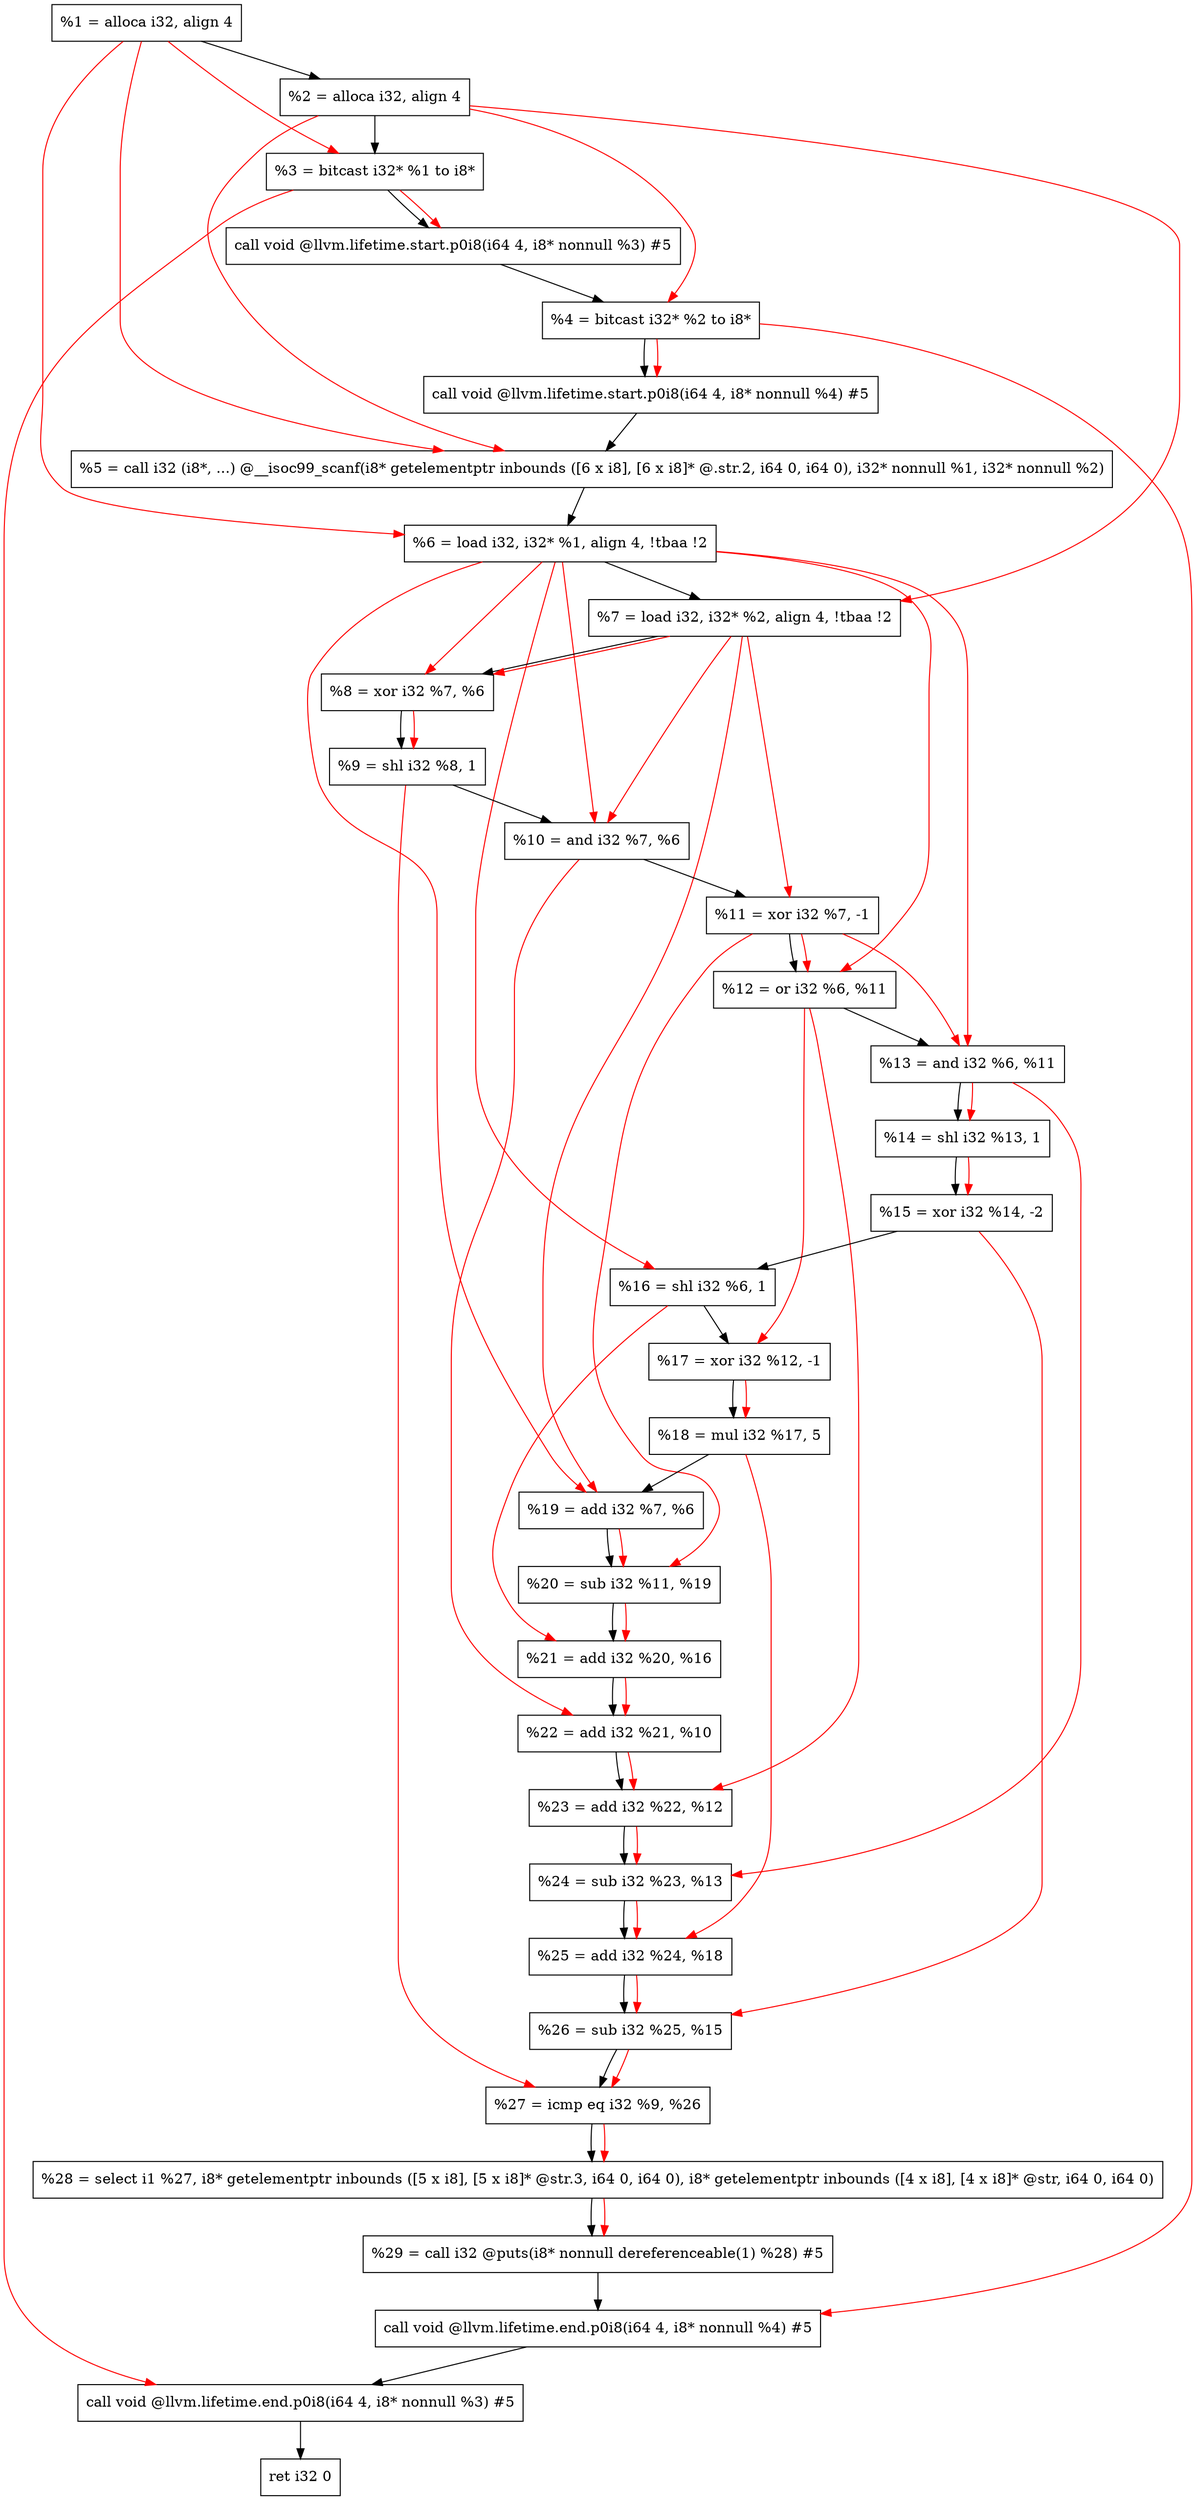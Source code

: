digraph "DFG for'main' function" {
	Node0x1d39a78[shape=record, label="  %1 = alloca i32, align 4"];
	Node0x1d39af8[shape=record, label="  %2 = alloca i32, align 4"];
	Node0x1d39b88[shape=record, label="  %3 = bitcast i32* %1 to i8*"];
	Node0x1d39fe8[shape=record, label="  call void @llvm.lifetime.start.p0i8(i64 4, i8* nonnull %3) #5"];
	Node0x1d3a0c8[shape=record, label="  %4 = bitcast i32* %2 to i8*"];
	Node0x1d3a1e8[shape=record, label="  call void @llvm.lifetime.start.p0i8(i64 4, i8* nonnull %4) #5"];
	Node0x1d3a420[shape=record, label="  %5 = call i32 (i8*, ...) @__isoc99_scanf(i8* getelementptr inbounds ([6 x i8], [6 x i8]* @.str.2, i64 0, i64 0), i32* nonnull %1, i32* nonnull %2)"];
	Node0x1d3a4d8[shape=record, label="  %6 = load i32, i32* %1, align 4, !tbaa !2"];
	Node0x1d3b448[shape=record, label="  %7 = load i32, i32* %2, align 4, !tbaa !2"];
	Node0x1d3bad0[shape=record, label="  %8 = xor i32 %7, %6"];
	Node0x1d3bb40[shape=record, label="  %9 = shl i32 %8, 1"];
	Node0x1d3bbb0[shape=record, label="  %10 = and i32 %7, %6"];
	Node0x1d3bc20[shape=record, label="  %11 = xor i32 %7, -1"];
	Node0x1d3bc90[shape=record, label="  %12 = or i32 %6, %11"];
	Node0x1d3bd00[shape=record, label="  %13 = and i32 %6, %11"];
	Node0x1d3bd70[shape=record, label="  %14 = shl i32 %13, 1"];
	Node0x1d3bde0[shape=record, label="  %15 = xor i32 %14, -2"];
	Node0x1d3be50[shape=record, label="  %16 = shl i32 %6, 1"];
	Node0x1d3bec0[shape=record, label="  %17 = xor i32 %12, -1"];
	Node0x1d3bf30[shape=record, label="  %18 = mul i32 %17, 5"];
	Node0x1d3bfa0[shape=record, label="  %19 = add i32 %7, %6"];
	Node0x1d3c010[shape=record, label="  %20 = sub i32 %11, %19"];
	Node0x1d3c080[shape=record, label="  %21 = add i32 %20, %16"];
	Node0x1d3c0f0[shape=record, label="  %22 = add i32 %21, %10"];
	Node0x1d3c160[shape=record, label="  %23 = add i32 %22, %12"];
	Node0x1d3c1d0[shape=record, label="  %24 = sub i32 %23, %13"];
	Node0x1d3c240[shape=record, label="  %25 = add i32 %24, %18"];
	Node0x1d3c2b0[shape=record, label="  %26 = sub i32 %25, %15"];
	Node0x1d3c320[shape=record, label="  %27 = icmp eq i32 %9, %26"];
	Node0x1cda9d8[shape=record, label="  %28 = select i1 %27, i8* getelementptr inbounds ([5 x i8], [5 x i8]* @str.3, i64 0, i64 0), i8* getelementptr inbounds ([4 x i8], [4 x i8]* @str, i64 0, i64 0)"];
	Node0x1d3c3b0[shape=record, label="  %29 = call i32 @puts(i8* nonnull dereferenceable(1) %28) #5"];
	Node0x1d3c608[shape=record, label="  call void @llvm.lifetime.end.p0i8(i64 4, i8* nonnull %4) #5"];
	Node0x1d3c768[shape=record, label="  call void @llvm.lifetime.end.p0i8(i64 4, i8* nonnull %3) #5"];
	Node0x1d3c828[shape=record, label="  ret i32 0"];
	Node0x1d39a78 -> Node0x1d39af8;
	Node0x1d39af8 -> Node0x1d39b88;
	Node0x1d39b88 -> Node0x1d39fe8;
	Node0x1d39fe8 -> Node0x1d3a0c8;
	Node0x1d3a0c8 -> Node0x1d3a1e8;
	Node0x1d3a1e8 -> Node0x1d3a420;
	Node0x1d3a420 -> Node0x1d3a4d8;
	Node0x1d3a4d8 -> Node0x1d3b448;
	Node0x1d3b448 -> Node0x1d3bad0;
	Node0x1d3bad0 -> Node0x1d3bb40;
	Node0x1d3bb40 -> Node0x1d3bbb0;
	Node0x1d3bbb0 -> Node0x1d3bc20;
	Node0x1d3bc20 -> Node0x1d3bc90;
	Node0x1d3bc90 -> Node0x1d3bd00;
	Node0x1d3bd00 -> Node0x1d3bd70;
	Node0x1d3bd70 -> Node0x1d3bde0;
	Node0x1d3bde0 -> Node0x1d3be50;
	Node0x1d3be50 -> Node0x1d3bec0;
	Node0x1d3bec0 -> Node0x1d3bf30;
	Node0x1d3bf30 -> Node0x1d3bfa0;
	Node0x1d3bfa0 -> Node0x1d3c010;
	Node0x1d3c010 -> Node0x1d3c080;
	Node0x1d3c080 -> Node0x1d3c0f0;
	Node0x1d3c0f0 -> Node0x1d3c160;
	Node0x1d3c160 -> Node0x1d3c1d0;
	Node0x1d3c1d0 -> Node0x1d3c240;
	Node0x1d3c240 -> Node0x1d3c2b0;
	Node0x1d3c2b0 -> Node0x1d3c320;
	Node0x1d3c320 -> Node0x1cda9d8;
	Node0x1cda9d8 -> Node0x1d3c3b0;
	Node0x1d3c3b0 -> Node0x1d3c608;
	Node0x1d3c608 -> Node0x1d3c768;
	Node0x1d3c768 -> Node0x1d3c828;
edge [color=red]
	Node0x1d39a78 -> Node0x1d39b88;
	Node0x1d39b88 -> Node0x1d39fe8;
	Node0x1d39af8 -> Node0x1d3a0c8;
	Node0x1d3a0c8 -> Node0x1d3a1e8;
	Node0x1d39a78 -> Node0x1d3a420;
	Node0x1d39af8 -> Node0x1d3a420;
	Node0x1d39a78 -> Node0x1d3a4d8;
	Node0x1d39af8 -> Node0x1d3b448;
	Node0x1d3b448 -> Node0x1d3bad0;
	Node0x1d3a4d8 -> Node0x1d3bad0;
	Node0x1d3bad0 -> Node0x1d3bb40;
	Node0x1d3b448 -> Node0x1d3bbb0;
	Node0x1d3a4d8 -> Node0x1d3bbb0;
	Node0x1d3b448 -> Node0x1d3bc20;
	Node0x1d3a4d8 -> Node0x1d3bc90;
	Node0x1d3bc20 -> Node0x1d3bc90;
	Node0x1d3a4d8 -> Node0x1d3bd00;
	Node0x1d3bc20 -> Node0x1d3bd00;
	Node0x1d3bd00 -> Node0x1d3bd70;
	Node0x1d3bd70 -> Node0x1d3bde0;
	Node0x1d3a4d8 -> Node0x1d3be50;
	Node0x1d3bc90 -> Node0x1d3bec0;
	Node0x1d3bec0 -> Node0x1d3bf30;
	Node0x1d3b448 -> Node0x1d3bfa0;
	Node0x1d3a4d8 -> Node0x1d3bfa0;
	Node0x1d3bc20 -> Node0x1d3c010;
	Node0x1d3bfa0 -> Node0x1d3c010;
	Node0x1d3c010 -> Node0x1d3c080;
	Node0x1d3be50 -> Node0x1d3c080;
	Node0x1d3c080 -> Node0x1d3c0f0;
	Node0x1d3bbb0 -> Node0x1d3c0f0;
	Node0x1d3c0f0 -> Node0x1d3c160;
	Node0x1d3bc90 -> Node0x1d3c160;
	Node0x1d3c160 -> Node0x1d3c1d0;
	Node0x1d3bd00 -> Node0x1d3c1d0;
	Node0x1d3c1d0 -> Node0x1d3c240;
	Node0x1d3bf30 -> Node0x1d3c240;
	Node0x1d3c240 -> Node0x1d3c2b0;
	Node0x1d3bde0 -> Node0x1d3c2b0;
	Node0x1d3bb40 -> Node0x1d3c320;
	Node0x1d3c2b0 -> Node0x1d3c320;
	Node0x1d3c320 -> Node0x1cda9d8;
	Node0x1cda9d8 -> Node0x1d3c3b0;
	Node0x1d3a0c8 -> Node0x1d3c608;
	Node0x1d39b88 -> Node0x1d3c768;
}
